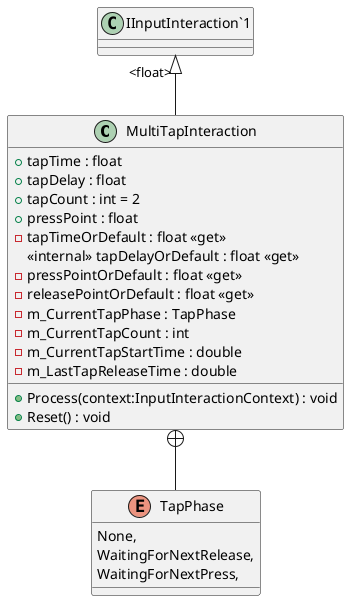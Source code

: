 @startuml
class MultiTapInteraction {
    + tapTime : float
    + tapDelay : float
    + tapCount : int = 2
    + pressPoint : float
    - tapTimeOrDefault : float <<get>>
    <<internal>> tapDelayOrDefault : float <<get>>
    - pressPointOrDefault : float <<get>>
    - releasePointOrDefault : float <<get>>
    + Process(context:InputInteractionContext) : void
    + Reset() : void
    - m_CurrentTapPhase : TapPhase
    - m_CurrentTapCount : int
    - m_CurrentTapStartTime : double
    - m_LastTapReleaseTime : double
}
enum TapPhase {
    None,
    WaitingForNextRelease,
    WaitingForNextPress,
}
"IInputInteraction`1" "<float>" <|-- MultiTapInteraction
MultiTapInteraction +-- TapPhase
@enduml
